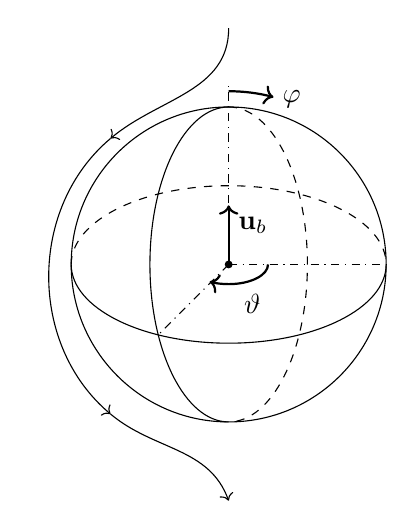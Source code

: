 \begin{tikzpicture}

  % sphere
  \draw (-2,0) arc (180:360:2.0cm and 1.0cm);
  \draw[dashed] (-2,0) arc (180:0:2.0cm and 1.0cm);
  \draw (0,2) arc (90:270:1.0cm and 2cm);
  \draw[dashed] (0,2) arc (90:-90:1.0cm and 2cm);
  \draw (0,0) circle (2cm);
  \node[fill,circle,inner sep=0, minimum size=0.1cm] (0,0) {};

  % angles
  \draw[dashdotted] (0,0)--(0,2.3);
  \draw[dashdotted] (0,0)--(2,0);
  \draw[dashdotted] (0,0)--(-0.9,-0.9);
  \draw[thick, ->] (0,2.2) arc(90:75:2.2cm and 2.2cm);
  \draw[thick, ->] (0.5,0) arc(0:-119:0.5cm and 0.25cm);
  \draw[thick,->] (0,0)--(0,0.75);
  \draw[] node[right] at (0,0.5) {$\mathbf{u}_b$};
  \draw[] node[] at(0.8,2.1) {$\varphi$};
  \draw[] node[] at(0.3,-0.5) {$\vartheta$};

  % streamlines
   \draw[->] (0,3) to [out=-90,in=40](-1.5,1.6);
   \draw[->] (-1.5,1.6) to[out=220,in=-220] (-1.5,-1.9);
   \draw[->] (-1.5,-1.9) to[out=-40,in=110] (0,-3);

\end{tikzpicture}